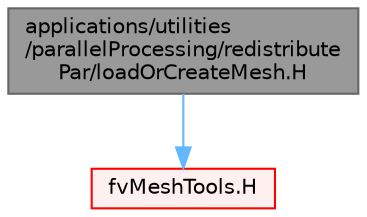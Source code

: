 digraph "applications/utilities/parallelProcessing/redistributePar/loadOrCreateMesh.H"
{
 // LATEX_PDF_SIZE
  bgcolor="transparent";
  edge [fontname=Helvetica,fontsize=10,labelfontname=Helvetica,labelfontsize=10];
  node [fontname=Helvetica,fontsize=10,shape=box,height=0.2,width=0.4];
  Node1 [id="Node000001",label="applications/utilities\l/parallelProcessing/redistribute\lPar/loadOrCreateMesh.H",height=0.2,width=0.4,color="gray40", fillcolor="grey60", style="filled", fontcolor="black",tooltip="Miscellaneous file handling for meshes."];
  Node1 -> Node2 [id="edge1_Node000001_Node000002",color="steelblue1",style="solid",tooltip=" "];
  Node2 [id="Node000002",label="fvMeshTools.H",height=0.2,width=0.4,color="red", fillcolor="#FFF0F0", style="filled",URL="$fvMeshTools_8H.html",tooltip=" "];
}
